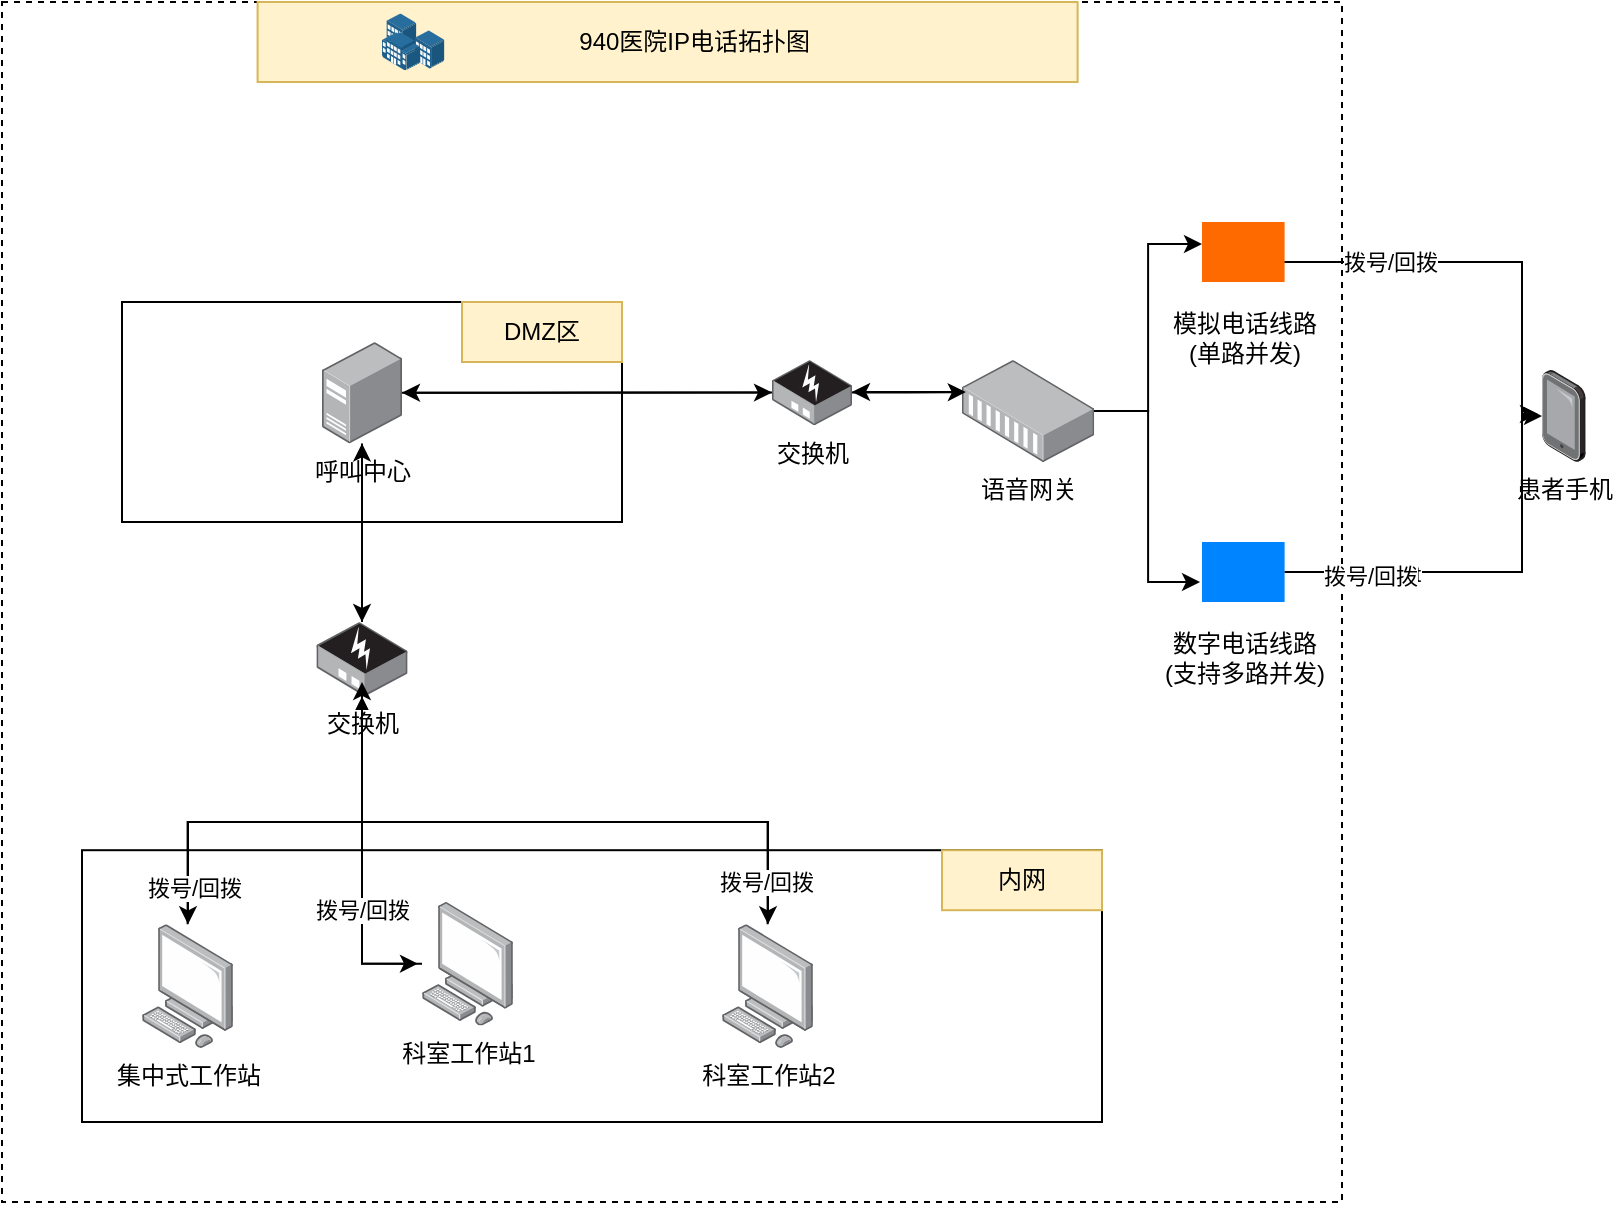 <mxfile version="27.0.1">
  <diagram name="第 1 页" id="9NHNX--WrlYSEk2w2ORT">
    <mxGraphModel dx="1426" dy="703" grid="1" gridSize="10" guides="1" tooltips="1" connect="1" arrows="1" fold="1" page="1" pageScale="1" pageWidth="827" pageHeight="1169" math="0" shadow="0">
      <root>
        <mxCell id="0" />
        <mxCell id="1" parent="0" />
        <mxCell id="P5Ny5QZNcaJlh9fx469N-55" value="" style="rounded=0;whiteSpace=wrap;html=1;dashed=1;" vertex="1" parent="1">
          <mxGeometry x="80" y="90" width="670" height="600" as="geometry" />
        </mxCell>
        <mxCell id="P5Ny5QZNcaJlh9fx469N-2" value="&amp;nbsp; &amp;nbsp; &amp;nbsp; &amp;nbsp; 940医院IP电话拓扑图" style="rounded=0;whiteSpace=wrap;html=1;fillColor=#fff2cc;strokeColor=#d6b656;" vertex="1" parent="1">
          <mxGeometry x="207.8" y="90" width="410" height="40" as="geometry" />
        </mxCell>
        <mxCell id="P5Ny5QZNcaJlh9fx469N-4" value="" style="rounded=0;whiteSpace=wrap;html=1;" vertex="1" parent="1">
          <mxGeometry x="140" y="240" width="250" height="110" as="geometry" />
        </mxCell>
        <mxCell id="P5Ny5QZNcaJlh9fx469N-5" value="DMZ区" style="rounded=0;whiteSpace=wrap;html=1;fillColor=#fff2cc;strokeColor=#d6b656;" vertex="1" parent="1">
          <mxGeometry x="310" y="240" width="80" height="30" as="geometry" />
        </mxCell>
        <mxCell id="P5Ny5QZNcaJlh9fx469N-6" value="" style="image;points=[];aspect=fixed;html=1;align=center;shadow=0;dashed=0;image=img/lib/allied_telesis/buildings/Building_Cluster.svg;" vertex="1" parent="1">
          <mxGeometry x="270" y="95.72" width="31.2" height="28.57" as="geometry" />
        </mxCell>
        <mxCell id="P5Ny5QZNcaJlh9fx469N-8" value="" style="rounded=0;whiteSpace=wrap;html=1;" vertex="1" parent="1">
          <mxGeometry x="120" y="514.1" width="510" height="135.9" as="geometry" />
        </mxCell>
        <mxCell id="P5Ny5QZNcaJlh9fx469N-9" value="内网" style="rounded=0;whiteSpace=wrap;html=1;fillColor=#fff2cc;strokeColor=#d6b656;" vertex="1" parent="1">
          <mxGeometry x="550" y="514.1" width="80" height="30" as="geometry" />
        </mxCell>
        <mxCell id="P5Ny5QZNcaJlh9fx469N-24" style="edgeStyle=orthogonalEdgeStyle;rounded=0;orthogonalLoop=1;jettySize=auto;html=1;" edge="1" parent="1" source="P5Ny5QZNcaJlh9fx469N-10" target="P5Ny5QZNcaJlh9fx469N-23">
          <mxGeometry relative="1" as="geometry" />
        </mxCell>
        <mxCell id="P5Ny5QZNcaJlh9fx469N-36" style="edgeStyle=orthogonalEdgeStyle;rounded=0;orthogonalLoop=1;jettySize=auto;html=1;" edge="1" parent="1" source="P5Ny5QZNcaJlh9fx469N-10" target="P5Ny5QZNcaJlh9fx469N-16">
          <mxGeometry relative="1" as="geometry" />
        </mxCell>
        <mxCell id="P5Ny5QZNcaJlh9fx469N-10" value="呼叫中心" style="image;points=[];aspect=fixed;html=1;align=center;shadow=0;dashed=0;image=img/lib/allied_telesis/computer_and_terminals/Server_Desktop.svg;" vertex="1" parent="1">
          <mxGeometry x="240" y="260" width="40" height="50.7" as="geometry" />
        </mxCell>
        <mxCell id="P5Ny5QZNcaJlh9fx469N-11" value="集中式工作站" style="image;points=[];aspect=fixed;html=1;align=center;shadow=0;dashed=0;image=img/lib/allied_telesis/computer_and_terminals/Personal_Computer.svg;" vertex="1" parent="1">
          <mxGeometry x="150" y="551.15" width="45.6" height="61.8" as="geometry" />
        </mxCell>
        <mxCell id="P5Ny5QZNcaJlh9fx469N-34" value="" style="edgeStyle=orthogonalEdgeStyle;rounded=0;orthogonalLoop=1;jettySize=auto;html=1;" edge="1" parent="1" source="P5Ny5QZNcaJlh9fx469N-12" target="P5Ny5QZNcaJlh9fx469N-23">
          <mxGeometry relative="1" as="geometry">
            <Array as="points">
              <mxPoint x="540" y="285" />
              <mxPoint x="540" y="285" />
            </Array>
          </mxGeometry>
        </mxCell>
        <mxCell id="P5Ny5QZNcaJlh9fx469N-12" value="语音网关" style="image;points=[];aspect=fixed;html=1;align=center;shadow=0;dashed=0;image=img/lib/allied_telesis/media_converters/Media_Converter_Modular.svg;" vertex="1" parent="1">
          <mxGeometry x="560" y="269.03" width="66.1" height="50.97" as="geometry" />
        </mxCell>
        <mxCell id="P5Ny5QZNcaJlh9fx469N-13" value="患者手机" style="image;points=[];aspect=fixed;html=1;align=center;shadow=0;dashed=0;image=img/lib/allied_telesis/computer_and_terminals/Tablet.svg;" vertex="1" parent="1">
          <mxGeometry x="850" y="273.89" width="21.84" height="46.11" as="geometry" />
        </mxCell>
        <mxCell id="P5Ny5QZNcaJlh9fx469N-19" style="edgeStyle=orthogonalEdgeStyle;rounded=0;orthogonalLoop=1;jettySize=auto;html=1;" edge="1" parent="1" source="P5Ny5QZNcaJlh9fx469N-14" target="P5Ny5QZNcaJlh9fx469N-16">
          <mxGeometry relative="1" as="geometry" />
        </mxCell>
        <mxCell id="P5Ny5QZNcaJlh9fx469N-14" value="科室工作站1" style="image;points=[];aspect=fixed;html=1;align=center;shadow=0;dashed=0;image=img/lib/allied_telesis/computer_and_terminals/Personal_Computer.svg;" vertex="1" parent="1">
          <mxGeometry x="290" y="540" width="45.6" height="61.8" as="geometry" />
        </mxCell>
        <mxCell id="P5Ny5QZNcaJlh9fx469N-27" style="edgeStyle=orthogonalEdgeStyle;rounded=0;orthogonalLoop=1;jettySize=auto;html=1;" edge="1" parent="1" source="P5Ny5QZNcaJlh9fx469N-15">
          <mxGeometry relative="1" as="geometry">
            <mxPoint x="260" y="440" as="targetPoint" />
            <Array as="points">
              <mxPoint x="340" y="500" />
              <mxPoint x="261" y="500" />
            </Array>
          </mxGeometry>
        </mxCell>
        <mxCell id="P5Ny5QZNcaJlh9fx469N-15" value="科室工作站2" style="image;points=[];aspect=fixed;html=1;align=center;shadow=0;dashed=0;image=img/lib/allied_telesis/computer_and_terminals/Personal_Computer.svg;" vertex="1" parent="1">
          <mxGeometry x="440" y="551.15" width="45.6" height="61.8" as="geometry" />
        </mxCell>
        <mxCell id="P5Ny5QZNcaJlh9fx469N-22" style="edgeStyle=orthogonalEdgeStyle;rounded=0;orthogonalLoop=1;jettySize=auto;html=1;" edge="1" parent="1" source="P5Ny5QZNcaJlh9fx469N-16" target="P5Ny5QZNcaJlh9fx469N-10">
          <mxGeometry relative="1" as="geometry" />
        </mxCell>
        <mxCell id="P5Ny5QZNcaJlh9fx469N-37" style="edgeStyle=orthogonalEdgeStyle;rounded=0;orthogonalLoop=1;jettySize=auto;html=1;" edge="1" parent="1">
          <mxGeometry relative="1" as="geometry">
            <mxPoint x="260" y="437.2" as="sourcePoint" />
            <mxPoint x="173" y="551.15" as="targetPoint" />
            <Array as="points">
              <mxPoint x="260" y="500" />
              <mxPoint x="173" y="500" />
            </Array>
          </mxGeometry>
        </mxCell>
        <mxCell id="P5Ny5QZNcaJlh9fx469N-40" style="edgeStyle=orthogonalEdgeStyle;rounded=0;orthogonalLoop=1;jettySize=auto;html=1;" edge="1" parent="1" target="P5Ny5QZNcaJlh9fx469N-15">
          <mxGeometry relative="1" as="geometry">
            <mxPoint x="260" y="430" as="sourcePoint" />
            <Array as="points">
              <mxPoint x="260" y="500" />
              <mxPoint x="463" y="500" />
            </Array>
          </mxGeometry>
        </mxCell>
        <mxCell id="P5Ny5QZNcaJlh9fx469N-57" value="拨号/回拨" style="edgeLabel;html=1;align=center;verticalAlign=middle;resizable=0;points=[];" vertex="1" connectable="0" parent="P5Ny5QZNcaJlh9fx469N-40">
          <mxGeometry x="0.87" y="-1" relative="1" as="geometry">
            <mxPoint as="offset" />
          </mxGeometry>
        </mxCell>
        <mxCell id="P5Ny5QZNcaJlh9fx469N-41" style="edgeStyle=orthogonalEdgeStyle;rounded=0;orthogonalLoop=1;jettySize=auto;html=1;entryX=-0.044;entryY=0.499;entryDx=0;entryDy=0;entryPerimeter=0;exitX=0.434;exitY=0.914;exitDx=0;exitDy=0;exitPerimeter=0;" edge="1" parent="1" source="P5Ny5QZNcaJlh9fx469N-16" target="P5Ny5QZNcaJlh9fx469N-14">
          <mxGeometry relative="1" as="geometry">
            <Array as="points">
              <mxPoint x="260" y="434" />
              <mxPoint x="260" y="571" />
            </Array>
          </mxGeometry>
        </mxCell>
        <mxCell id="P5Ny5QZNcaJlh9fx469N-43" value="拨号/回拨" style="edgeLabel;html=1;align=center;verticalAlign=middle;resizable=0;points=[];" vertex="1" connectable="0" parent="P5Ny5QZNcaJlh9fx469N-41">
          <mxGeometry x="0.341" relative="1" as="geometry">
            <mxPoint as="offset" />
          </mxGeometry>
        </mxCell>
        <mxCell id="P5Ny5QZNcaJlh9fx469N-16" value="交换机" style="image;points=[];aspect=fixed;html=1;align=center;shadow=0;dashed=0;image=img/lib/allied_telesis/media_converters/Media_Converter_Standalone_POE.svg;" vertex="1" parent="1">
          <mxGeometry x="237.2" y="400" width="45.6" height="37.2" as="geometry" />
        </mxCell>
        <mxCell id="P5Ny5QZNcaJlh9fx469N-20" style="edgeStyle=orthogonalEdgeStyle;rounded=0;orthogonalLoop=1;jettySize=auto;html=1;entryX=0.5;entryY=0.806;entryDx=0;entryDy=0;entryPerimeter=0;" edge="1" parent="1">
          <mxGeometry relative="1" as="geometry">
            <mxPoint x="172.8" y="551.15" as="sourcePoint" />
            <mxPoint x="260" y="429.983" as="targetPoint" />
            <Array as="points">
              <mxPoint x="223" y="500" />
              <mxPoint x="353" y="500" />
            </Array>
          </mxGeometry>
        </mxCell>
        <mxCell id="P5Ny5QZNcaJlh9fx469N-28" value="拨号/回拨" style="edgeLabel;html=1;align=center;verticalAlign=middle;resizable=0;points=[];" vertex="1" connectable="0" parent="P5Ny5QZNcaJlh9fx469N-20">
          <mxGeometry x="-0.826" y="-3" relative="1" as="geometry">
            <mxPoint as="offset" />
          </mxGeometry>
        </mxCell>
        <mxCell id="P5Ny5QZNcaJlh9fx469N-23" value="交换机" style="image;points=[];aspect=fixed;html=1;align=center;shadow=0;dashed=0;image=img/lib/allied_telesis/media_converters/Media_Converter_Standalone_POE.svg;" vertex="1" parent="1">
          <mxGeometry x="465" y="269.03" width="40" height="32.63" as="geometry" />
        </mxCell>
        <mxCell id="P5Ny5QZNcaJlh9fx469N-25" style="edgeStyle=orthogonalEdgeStyle;rounded=0;orthogonalLoop=1;jettySize=auto;html=1;entryX=0.029;entryY=0.314;entryDx=0;entryDy=0;entryPerimeter=0;" edge="1" parent="1" source="P5Ny5QZNcaJlh9fx469N-23" target="P5Ny5QZNcaJlh9fx469N-12">
          <mxGeometry relative="1" as="geometry" />
        </mxCell>
        <mxCell id="P5Ny5QZNcaJlh9fx469N-26" style="edgeStyle=orthogonalEdgeStyle;rounded=0;orthogonalLoop=1;jettySize=auto;html=1;exitX=0.92;exitY=0.667;exitDx=0;exitDy=0;exitPerimeter=0;" edge="1" parent="1" source="P5Ny5QZNcaJlh9fx469N-45" target="P5Ny5QZNcaJlh9fx469N-13">
          <mxGeometry relative="1" as="geometry">
            <Array as="points">
              <mxPoint x="840" y="220" />
              <mxPoint x="840" y="297" />
            </Array>
          </mxGeometry>
        </mxCell>
        <mxCell id="P5Ny5QZNcaJlh9fx469N-51" value="拨号/回拨" style="edgeLabel;html=1;align=center;verticalAlign=middle;resizable=0;points=[];" vertex="1" connectable="0" parent="P5Ny5QZNcaJlh9fx469N-26">
          <mxGeometry x="-0.464" relative="1" as="geometry">
            <mxPoint as="offset" />
          </mxGeometry>
        </mxCell>
        <mxCell id="P5Ny5QZNcaJlh9fx469N-35" style="edgeStyle=orthogonalEdgeStyle;rounded=0;orthogonalLoop=1;jettySize=auto;html=1;entryX=1;entryY=0.5;entryDx=0;entryDy=0;entryPerimeter=0;" edge="1" parent="1" source="P5Ny5QZNcaJlh9fx469N-23" target="P5Ny5QZNcaJlh9fx469N-10">
          <mxGeometry relative="1" as="geometry" />
        </mxCell>
        <mxCell id="P5Ny5QZNcaJlh9fx469N-45" value="&lt;div&gt;&lt;br&gt;&lt;/div&gt;&lt;div&gt;&lt;br&gt;&lt;/div&gt;&lt;div&gt;&lt;span style=&quot;background-color: transparent; color: light-dark(rgb(0, 0, 0), rgb(255, 255, 255));&quot;&gt;&lt;br&gt;&lt;/span&gt;&lt;/div&gt;&lt;div&gt;&lt;span style=&quot;background-color: transparent; color: light-dark(rgb(0, 0, 0), rgb(255, 255, 255));&quot;&gt;&lt;br&gt;&lt;/span&gt;&lt;/div&gt;&lt;div&gt;&lt;span style=&quot;background-color: transparent; color: light-dark(rgb(0, 0, 0), rgb(255, 255, 255));&quot;&gt;&lt;br&gt;&lt;/span&gt;&lt;/div&gt;&lt;div&gt;&lt;span style=&quot;background-color: transparent; color: light-dark(rgb(0, 0, 0), rgb(255, 255, 255));&quot;&gt;&lt;br&gt;&lt;/span&gt;&lt;/div&gt;&lt;div&gt;&lt;span style=&quot;background-color: transparent; color: light-dark(rgb(0, 0, 0), rgb(255, 255, 255));&quot;&gt;模拟电话线路&lt;/span&gt;&lt;/div&gt;&lt;div&gt;&lt;span style=&quot;background-color: transparent; color: light-dark(rgb(0, 0, 0), rgb(255, 255, 255));&quot;&gt;(单路并发)&lt;/span&gt;&lt;/div&gt;" style="points=[];aspect=fixed;html=1;align=center;shadow=0;dashed=0;fillColor=#FF6A00;strokeColor=none;shape=mxgraph.alibaba_cloud.apsaravideo_vod;" vertex="1" parent="1">
          <mxGeometry x="680" y="200" width="41.3" height="30" as="geometry" />
        </mxCell>
        <mxCell id="P5Ny5QZNcaJlh9fx469N-47" value="&lt;div&gt;&lt;br&gt;&lt;/div&gt;&lt;div&gt;&lt;br&gt;&lt;/div&gt;&lt;div&gt;&lt;br&gt;&lt;/div&gt;&lt;div&gt;&lt;br&gt;&lt;/div&gt;&lt;div&gt;&lt;br&gt;&lt;/div&gt;&lt;div&gt;&lt;br&gt;&lt;/div&gt;&lt;div&gt;数字电话线路&lt;/div&gt;&lt;div&gt;(支持多路并发)&lt;/div&gt;" style="points=[];aspect=fixed;html=1;align=center;shadow=0;dashed=0;fillColor=light-dark(#0084ff, #e9690e);strokeColor=none;shape=mxgraph.alibaba_cloud.apsaravideo_vod;" vertex="1" parent="1">
          <mxGeometry x="680" y="360" width="41.3" height="30" as="geometry" />
        </mxCell>
        <mxCell id="P5Ny5QZNcaJlh9fx469N-48" style="edgeStyle=orthogonalEdgeStyle;rounded=0;orthogonalLoop=1;jettySize=auto;html=1;entryX=0;entryY=0.367;entryDx=0;entryDy=0;entryPerimeter=0;" edge="1" parent="1" source="P5Ny5QZNcaJlh9fx469N-12" target="P5Ny5QZNcaJlh9fx469N-45">
          <mxGeometry relative="1" as="geometry" />
        </mxCell>
        <mxCell id="P5Ny5QZNcaJlh9fx469N-49" style="edgeStyle=orthogonalEdgeStyle;rounded=0;orthogonalLoop=1;jettySize=auto;html=1;entryX=-0.024;entryY=0.667;entryDx=0;entryDy=0;entryPerimeter=0;" edge="1" parent="1" source="P5Ny5QZNcaJlh9fx469N-12" target="P5Ny5QZNcaJlh9fx469N-47">
          <mxGeometry relative="1" as="geometry" />
        </mxCell>
        <mxCell id="P5Ny5QZNcaJlh9fx469N-52" style="edgeStyle=orthogonalEdgeStyle;rounded=0;orthogonalLoop=1;jettySize=auto;html=1;entryX=-0.092;entryY=0.48;entryDx=0;entryDy=0;entryPerimeter=0;" edge="1" parent="1" source="P5Ny5QZNcaJlh9fx469N-47" target="P5Ny5QZNcaJlh9fx469N-13">
          <mxGeometry relative="1" as="geometry">
            <Array as="points">
              <mxPoint x="840" y="375" />
              <mxPoint x="840" y="296" />
            </Array>
          </mxGeometry>
        </mxCell>
        <mxCell id="P5Ny5QZNcaJlh9fx469N-53" value="Text" style="edgeLabel;html=1;align=center;verticalAlign=middle;resizable=0;points=[];" vertex="1" connectable="0" parent="P5Ny5QZNcaJlh9fx469N-52">
          <mxGeometry x="-0.439" y="-1" relative="1" as="geometry">
            <mxPoint as="offset" />
          </mxGeometry>
        </mxCell>
        <mxCell id="P5Ny5QZNcaJlh9fx469N-54" value="拨号/回拨" style="edgeLabel;html=1;align=center;verticalAlign=middle;resizable=0;points=[];" vertex="1" connectable="0" parent="P5Ny5QZNcaJlh9fx469N-52">
          <mxGeometry x="-0.585" y="-2" relative="1" as="geometry">
            <mxPoint as="offset" />
          </mxGeometry>
        </mxCell>
      </root>
    </mxGraphModel>
  </diagram>
</mxfile>
